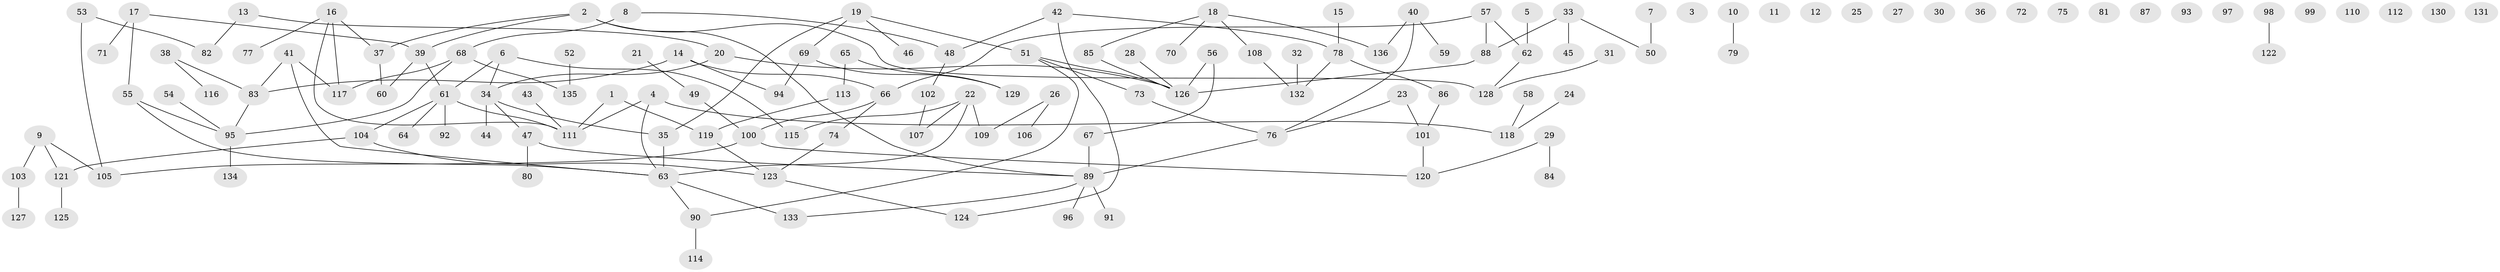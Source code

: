 // coarse degree distribution, {2: 0.109375, 11: 0.015625, 0: 0.3125, 4: 0.09375, 1: 0.296875, 14: 0.015625, 7: 0.03125, 9: 0.015625, 3: 0.046875, 6: 0.015625, 8: 0.015625, 5: 0.03125}
// Generated by graph-tools (version 1.1) at 2025/16/03/04/25 18:16:39]
// undirected, 136 vertices, 143 edges
graph export_dot {
graph [start="1"]
  node [color=gray90,style=filled];
  1;
  2;
  3;
  4;
  5;
  6;
  7;
  8;
  9;
  10;
  11;
  12;
  13;
  14;
  15;
  16;
  17;
  18;
  19;
  20;
  21;
  22;
  23;
  24;
  25;
  26;
  27;
  28;
  29;
  30;
  31;
  32;
  33;
  34;
  35;
  36;
  37;
  38;
  39;
  40;
  41;
  42;
  43;
  44;
  45;
  46;
  47;
  48;
  49;
  50;
  51;
  52;
  53;
  54;
  55;
  56;
  57;
  58;
  59;
  60;
  61;
  62;
  63;
  64;
  65;
  66;
  67;
  68;
  69;
  70;
  71;
  72;
  73;
  74;
  75;
  76;
  77;
  78;
  79;
  80;
  81;
  82;
  83;
  84;
  85;
  86;
  87;
  88;
  89;
  90;
  91;
  92;
  93;
  94;
  95;
  96;
  97;
  98;
  99;
  100;
  101;
  102;
  103;
  104;
  105;
  106;
  107;
  108;
  109;
  110;
  111;
  112;
  113;
  114;
  115;
  116;
  117;
  118;
  119;
  120;
  121;
  122;
  123;
  124;
  125;
  126;
  127;
  128;
  129;
  130;
  131;
  132;
  133;
  134;
  135;
  136;
  1 -- 111;
  1 -- 119;
  2 -- 37;
  2 -- 39;
  2 -- 89;
  2 -- 128;
  4 -- 63;
  4 -- 111;
  4 -- 118;
  5 -- 62;
  6 -- 34;
  6 -- 61;
  6 -- 115;
  7 -- 50;
  8 -- 48;
  8 -- 68;
  9 -- 103;
  9 -- 105;
  9 -- 121;
  10 -- 79;
  13 -- 20;
  13 -- 82;
  14 -- 66;
  14 -- 83;
  14 -- 94;
  15 -- 78;
  16 -- 37;
  16 -- 77;
  16 -- 111;
  16 -- 117;
  17 -- 39;
  17 -- 55;
  17 -- 71;
  18 -- 70;
  18 -- 85;
  18 -- 108;
  18 -- 136;
  19 -- 35;
  19 -- 46;
  19 -- 51;
  19 -- 69;
  20 -- 34;
  20 -- 126;
  21 -- 49;
  22 -- 63;
  22 -- 107;
  22 -- 109;
  22 -- 115;
  23 -- 76;
  23 -- 101;
  24 -- 118;
  26 -- 106;
  26 -- 109;
  28 -- 126;
  29 -- 84;
  29 -- 120;
  31 -- 128;
  32 -- 132;
  33 -- 45;
  33 -- 50;
  33 -- 88;
  34 -- 35;
  34 -- 44;
  34 -- 47;
  35 -- 63;
  37 -- 60;
  38 -- 83;
  38 -- 116;
  39 -- 60;
  39 -- 61;
  40 -- 59;
  40 -- 76;
  40 -- 136;
  41 -- 63;
  41 -- 83;
  41 -- 117;
  42 -- 48;
  42 -- 78;
  42 -- 124;
  43 -- 111;
  47 -- 80;
  47 -- 89;
  48 -- 102;
  49 -- 100;
  51 -- 73;
  51 -- 90;
  51 -- 126;
  52 -- 135;
  53 -- 82;
  53 -- 105;
  54 -- 95;
  55 -- 63;
  55 -- 95;
  56 -- 67;
  56 -- 126;
  57 -- 62;
  57 -- 66;
  57 -- 88;
  58 -- 118;
  61 -- 64;
  61 -- 92;
  61 -- 104;
  61 -- 111;
  62 -- 128;
  63 -- 90;
  63 -- 133;
  65 -- 113;
  65 -- 129;
  66 -- 74;
  66 -- 100;
  67 -- 89;
  68 -- 95;
  68 -- 117;
  68 -- 135;
  69 -- 94;
  69 -- 129;
  73 -- 76;
  74 -- 123;
  76 -- 89;
  78 -- 86;
  78 -- 132;
  83 -- 95;
  85 -- 126;
  86 -- 101;
  88 -- 126;
  89 -- 91;
  89 -- 96;
  89 -- 133;
  90 -- 114;
  95 -- 134;
  98 -- 122;
  100 -- 105;
  100 -- 120;
  101 -- 120;
  102 -- 107;
  103 -- 127;
  104 -- 121;
  104 -- 123;
  108 -- 132;
  113 -- 119;
  119 -- 123;
  121 -- 125;
  123 -- 124;
}
